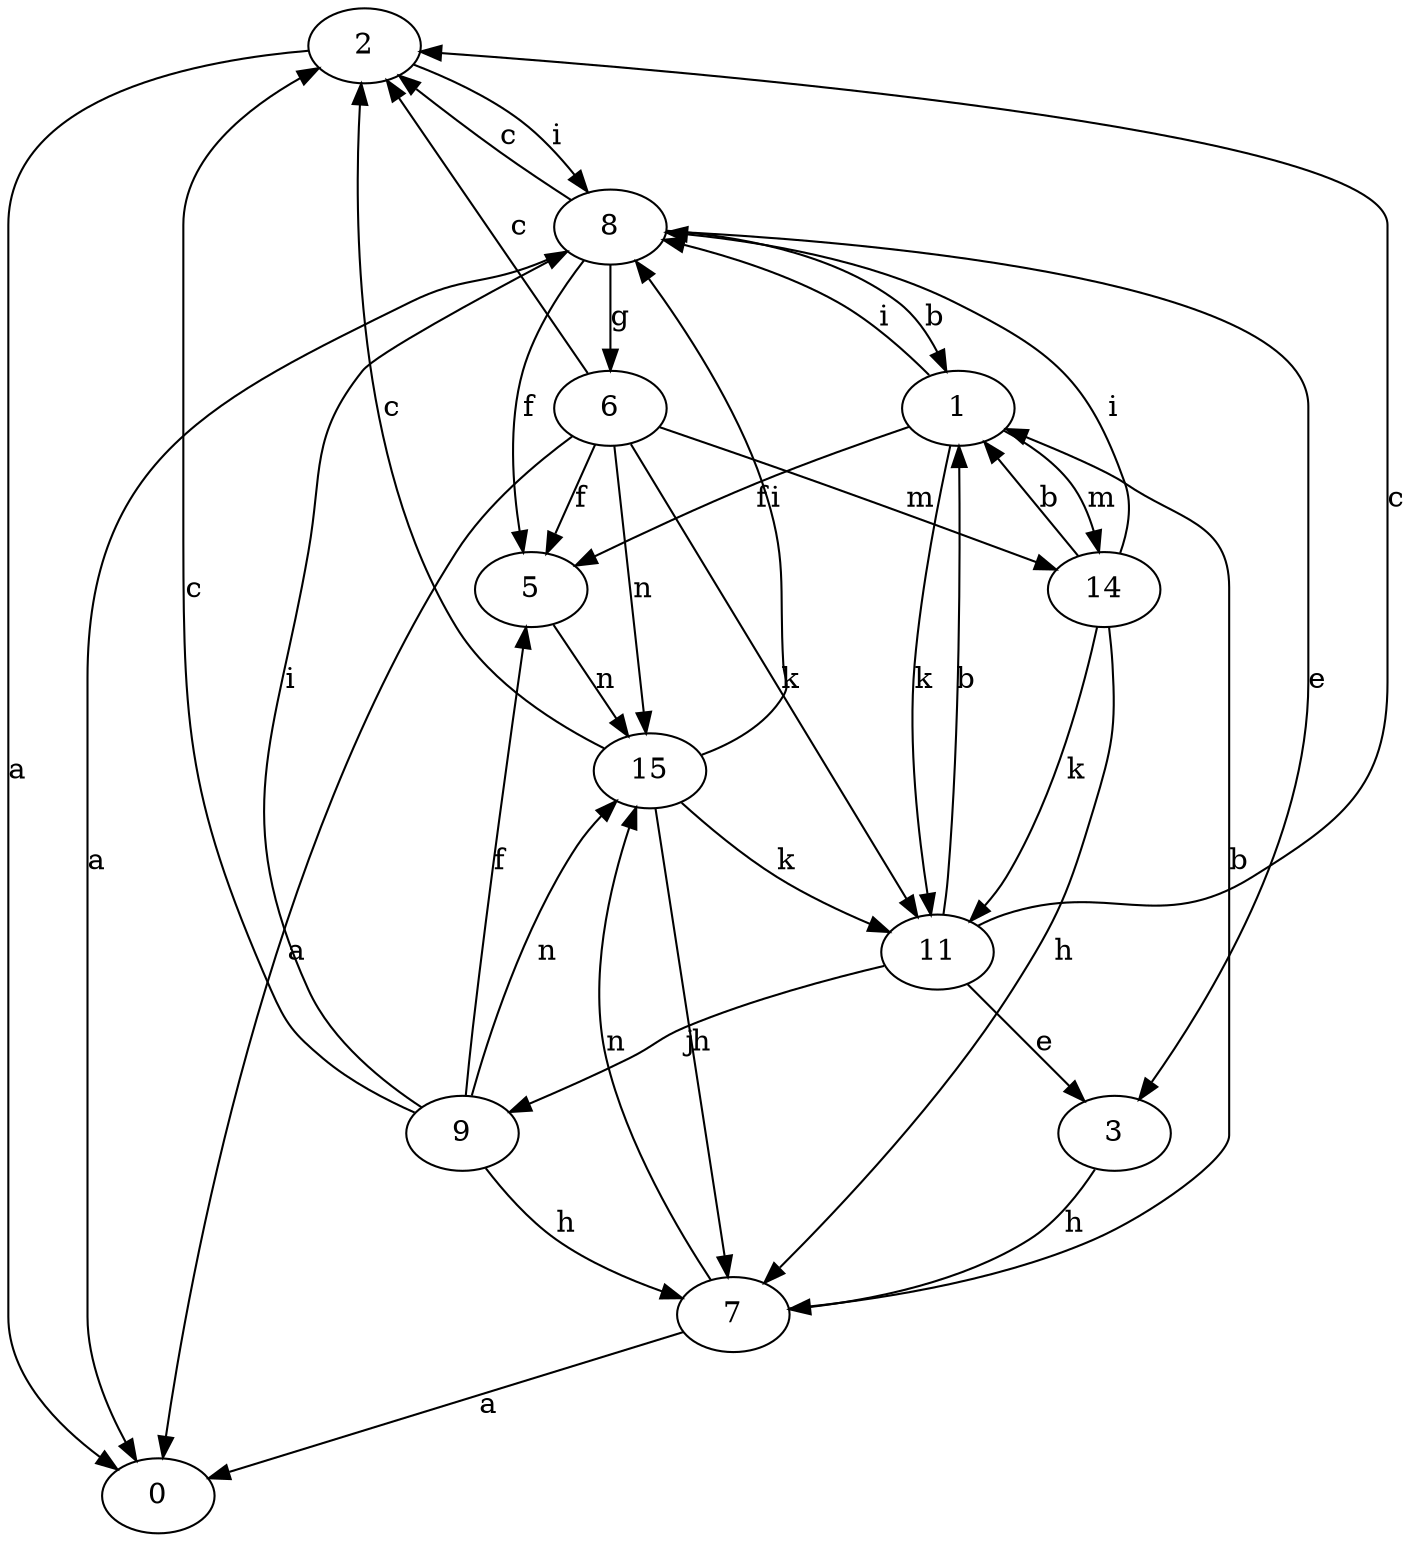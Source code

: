 strict digraph  {
0;
1;
2;
3;
5;
6;
7;
8;
9;
11;
14;
15;
1 -> 5  [label=f];
1 -> 8  [label=i];
1 -> 11  [label=k];
1 -> 14  [label=m];
2 -> 0  [label=a];
2 -> 8  [label=i];
3 -> 7  [label=h];
5 -> 15  [label=n];
6 -> 0  [label=a];
6 -> 2  [label=c];
6 -> 5  [label=f];
6 -> 11  [label=k];
6 -> 14  [label=m];
6 -> 15  [label=n];
7 -> 0  [label=a];
7 -> 1  [label=b];
7 -> 15  [label=n];
8 -> 0  [label=a];
8 -> 1  [label=b];
8 -> 2  [label=c];
8 -> 3  [label=e];
8 -> 5  [label=f];
8 -> 6  [label=g];
9 -> 2  [label=c];
9 -> 5  [label=f];
9 -> 7  [label=h];
9 -> 8  [label=i];
9 -> 15  [label=n];
11 -> 1  [label=b];
11 -> 2  [label=c];
11 -> 3  [label=e];
11 -> 9  [label=j];
14 -> 1  [label=b];
14 -> 7  [label=h];
14 -> 8  [label=i];
14 -> 11  [label=k];
15 -> 2  [label=c];
15 -> 7  [label=h];
15 -> 8  [label=i];
15 -> 11  [label=k];
}
